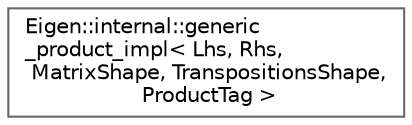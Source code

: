 digraph "类继承关系图"
{
 // LATEX_PDF_SIZE
  bgcolor="transparent";
  edge [fontname=Helvetica,fontsize=10,labelfontname=Helvetica,labelfontsize=10];
  node [fontname=Helvetica,fontsize=10,shape=box,height=0.2,width=0.4];
  rankdir="LR";
  Node0 [id="Node000000",label="Eigen::internal::generic\l_product_impl\< Lhs, Rhs,\l MatrixShape, TranspositionsShape,\l ProductTag \>",height=0.2,width=0.4,color="grey40", fillcolor="white", style="filled",URL="$struct_eigen_1_1internal_1_1generic__product__impl_3_01_lhs_00_01_rhs_00_01_matrix_shape_00_01_tf888e33b0f360ba10ea614ccb9c9fdb1.html",tooltip=" "];
}
